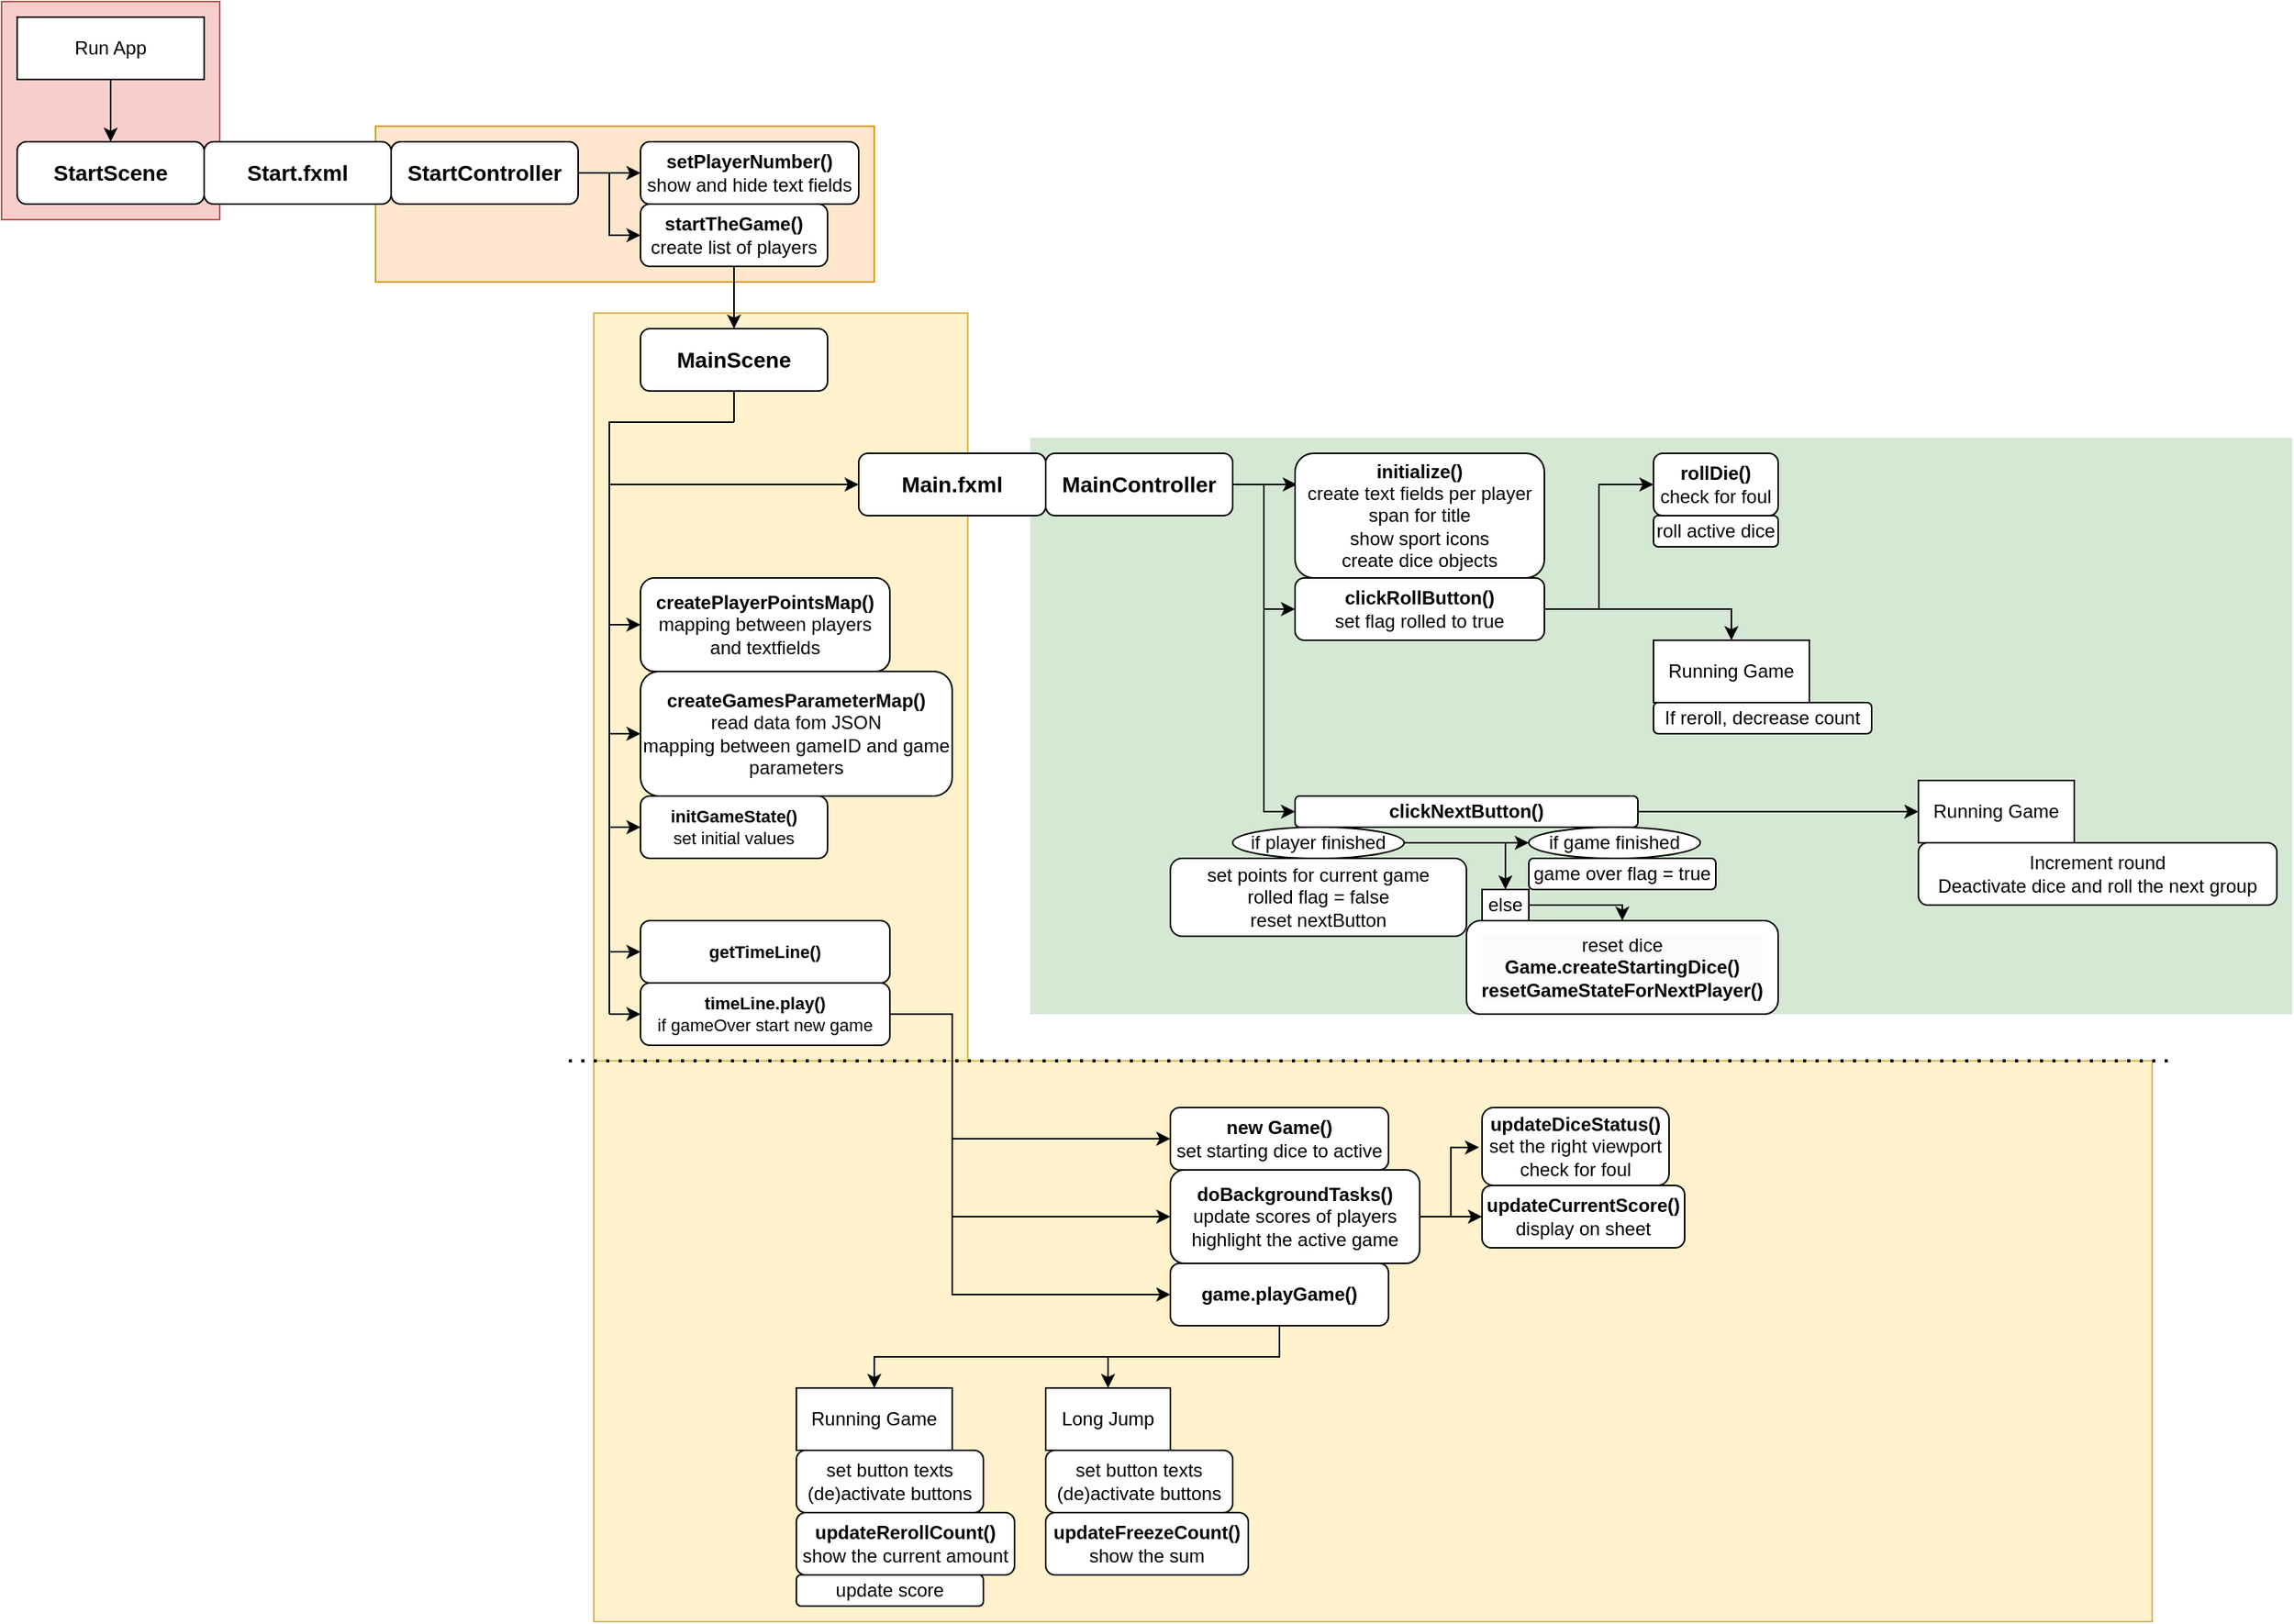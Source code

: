 <mxfile version="26.1.1">
  <diagram name="Seite-1" id="6Vc0wBuFbJIlMPBw90Qt">
    <mxGraphModel dx="925" dy="1714" grid="1" gridSize="10" guides="1" tooltips="1" connect="1" arrows="1" fold="1" page="1" pageScale="1" pageWidth="827" pageHeight="1169" math="0" shadow="0">
      <root>
        <mxCell id="0" />
        <mxCell id="1" parent="0" />
        <mxCell id="GKB8aEZ42a6z1bWmPTmd-26" value="" style="whiteSpace=wrap;html=1;strokeColor=#d6b656;fillColor=#fff2cc;" vertex="1" parent="1">
          <mxGeometry x="410" y="670" width="1000" height="360" as="geometry" />
        </mxCell>
        <mxCell id="GKB8aEZ42a6z1bWmPTmd-24" value="" style="rounded=0;whiteSpace=wrap;html=1;strokeColor=none;fillColor=#d5e8d4;" vertex="1" parent="1">
          <mxGeometry x="690" y="270" width="810" height="370" as="geometry" />
        </mxCell>
        <mxCell id="GKB8aEZ42a6z1bWmPTmd-23" value="" style="rounded=0;whiteSpace=wrap;html=1;strokeColor=#d79b00;fillColor=#ffe6cc;" vertex="1" parent="1">
          <mxGeometry x="270" y="70" width="320" height="100" as="geometry" />
        </mxCell>
        <mxCell id="GKB8aEZ42a6z1bWmPTmd-22" value="" style="whiteSpace=wrap;html=1;strokeColor=#d6b656;fillColor=#fff2cc;" vertex="1" parent="1">
          <mxGeometry x="410" y="190" width="240" height="480" as="geometry" />
        </mxCell>
        <mxCell id="GKB8aEZ42a6z1bWmPTmd-21" value="" style="whiteSpace=wrap;html=1;aspect=fixed;strokeColor=#b85450;fillColor=#f8cecc;" vertex="1" parent="1">
          <mxGeometry x="30" y="-10" width="140" height="140" as="geometry" />
        </mxCell>
        <mxCell id="WrUHhJQltbGNESHBkqDn-20" style="edgeStyle=orthogonalEdgeStyle;rounded=0;orthogonalLoop=1;jettySize=auto;html=1;exitX=0.5;exitY=1;exitDx=0;exitDy=0;entryX=0.5;entryY=0;entryDx=0;entryDy=0;" parent="1" source="WrUHhJQltbGNESHBkqDn-2" target="WrUHhJQltbGNESHBkqDn-3" edge="1">
          <mxGeometry relative="1" as="geometry" />
        </mxCell>
        <mxCell id="WrUHhJQltbGNESHBkqDn-2" value="Run App" style="rounded=0;whiteSpace=wrap;html=1;" parent="1" vertex="1">
          <mxGeometry x="40" width="120" height="40" as="geometry" />
        </mxCell>
        <mxCell id="WrUHhJQltbGNESHBkqDn-3" value="&lt;h3&gt;StartScene&lt;/h3&gt;" style="rounded=1;whiteSpace=wrap;html=1;" parent="1" vertex="1">
          <mxGeometry x="40" y="80" width="120" height="40" as="geometry" />
        </mxCell>
        <mxCell id="WrUHhJQltbGNESHBkqDn-4" value="&lt;h3&gt;Start.fxml&lt;/h3&gt;" style="rounded=1;whiteSpace=wrap;html=1;" parent="1" vertex="1">
          <mxGeometry x="160" y="80" width="120" height="40" as="geometry" />
        </mxCell>
        <mxCell id="WrUHhJQltbGNESHBkqDn-51" style="edgeStyle=orthogonalEdgeStyle;rounded=0;orthogonalLoop=1;jettySize=auto;html=1;exitX=1;exitY=0.5;exitDx=0;exitDy=0;entryX=0;entryY=0.5;entryDx=0;entryDy=0;" parent="1" source="WrUHhJQltbGNESHBkqDn-12" target="WrUHhJQltbGNESHBkqDn-17" edge="1">
          <mxGeometry relative="1" as="geometry" />
        </mxCell>
        <mxCell id="WrUHhJQltbGNESHBkqDn-52" style="edgeStyle=orthogonalEdgeStyle;rounded=0;orthogonalLoop=1;jettySize=auto;html=1;exitX=1;exitY=0.5;exitDx=0;exitDy=0;entryX=0;entryY=0.5;entryDx=0;entryDy=0;" parent="1" source="WrUHhJQltbGNESHBkqDn-12" target="WrUHhJQltbGNESHBkqDn-16" edge="1">
          <mxGeometry relative="1" as="geometry" />
        </mxCell>
        <mxCell id="WrUHhJQltbGNESHBkqDn-12" value="&lt;h3&gt;StartController&lt;/h3&gt;" style="rounded=1;whiteSpace=wrap;html=1;" parent="1" vertex="1">
          <mxGeometry x="280" y="80" width="120" height="40" as="geometry" />
        </mxCell>
        <mxCell id="WrUHhJQltbGNESHBkqDn-21" style="edgeStyle=orthogonalEdgeStyle;rounded=0;orthogonalLoop=1;jettySize=auto;html=1;exitX=0.5;exitY=1;exitDx=0;exitDy=0;entryX=0.5;entryY=0;entryDx=0;entryDy=0;" parent="1" source="WrUHhJQltbGNESHBkqDn-16" target="WrUHhJQltbGNESHBkqDn-18" edge="1">
          <mxGeometry relative="1" as="geometry" />
        </mxCell>
        <mxCell id="WrUHhJQltbGNESHBkqDn-16" value="&lt;b&gt;startTheGame()&lt;/b&gt;&lt;div&gt;create list of players&lt;/div&gt;" style="rounded=1;whiteSpace=wrap;html=1;" parent="1" vertex="1">
          <mxGeometry x="440" y="120" width="120" height="40" as="geometry" />
        </mxCell>
        <mxCell id="WrUHhJQltbGNESHBkqDn-17" value="&lt;b&gt;setPlayerNumber()&lt;/b&gt;&lt;div&gt;show and hide text fields&lt;/div&gt;" style="rounded=1;whiteSpace=wrap;html=1;" parent="1" vertex="1">
          <mxGeometry x="440" y="80" width="140" height="40" as="geometry" />
        </mxCell>
        <mxCell id="WrUHhJQltbGNESHBkqDn-18" value="&lt;h3&gt;MainScene&lt;/h3&gt;" style="rounded=1;whiteSpace=wrap;html=1;" parent="1" vertex="1">
          <mxGeometry x="440" y="200" width="120" height="40" as="geometry" />
        </mxCell>
        <mxCell id="WrUHhJQltbGNESHBkqDn-23" value="&lt;h3&gt;Main.fxml&lt;/h3&gt;" style="rounded=1;whiteSpace=wrap;html=1;" parent="1" vertex="1">
          <mxGeometry x="580" y="280" width="120" height="40" as="geometry" />
        </mxCell>
        <mxCell id="WrUHhJQltbGNESHBkqDn-44" style="edgeStyle=orthogonalEdgeStyle;rounded=0;orthogonalLoop=1;jettySize=auto;html=1;exitX=1;exitY=0.5;exitDx=0;exitDy=0;" parent="1" source="WrUHhJQltbGNESHBkqDn-27" edge="1">
          <mxGeometry relative="1" as="geometry">
            <mxPoint x="861.2" y="300.034" as="targetPoint" />
          </mxGeometry>
        </mxCell>
        <mxCell id="WrUHhJQltbGNESHBkqDn-47" style="edgeStyle=orthogonalEdgeStyle;rounded=0;orthogonalLoop=1;jettySize=auto;html=1;exitX=1;exitY=0.5;exitDx=0;exitDy=0;entryX=0;entryY=0.5;entryDx=0;entryDy=0;" parent="1" source="WrUHhJQltbGNESHBkqDn-27" target="WrUHhJQltbGNESHBkqDn-46" edge="1">
          <mxGeometry relative="1" as="geometry" />
        </mxCell>
        <mxCell id="GKB8aEZ42a6z1bWmPTmd-2" style="edgeStyle=orthogonalEdgeStyle;rounded=0;orthogonalLoop=1;jettySize=auto;html=1;entryX=0;entryY=0.5;entryDx=0;entryDy=0;" edge="1" parent="1" source="WrUHhJQltbGNESHBkqDn-27" target="GKB8aEZ42a6z1bWmPTmd-1">
          <mxGeometry relative="1" as="geometry" />
        </mxCell>
        <mxCell id="WrUHhJQltbGNESHBkqDn-27" value="&lt;h3&gt;MainController&lt;/h3&gt;" style="rounded=1;whiteSpace=wrap;html=1;" parent="1" vertex="1">
          <mxGeometry x="700" y="280" width="120" height="40" as="geometry" />
        </mxCell>
        <mxCell id="WrUHhJQltbGNESHBkqDn-28" value="&lt;font style=&quot;font-size: 12px;&quot;&gt;createPlayerPointsMap()&lt;/font&gt;&lt;div&gt;&lt;span style=&quot;font-weight: normal;&quot;&gt;&lt;font style=&quot;font-size: 12px;&quot;&gt;mapping between players and textfields&lt;/font&gt;&lt;/span&gt;&lt;/div&gt;" style="rounded=1;whiteSpace=wrap;html=1;fontSize=11;fontStyle=1" parent="1" vertex="1">
          <mxGeometry x="440" y="360" width="160" height="60" as="geometry" />
        </mxCell>
        <mxCell id="WrUHhJQltbGNESHBkqDn-29" value="createGamesParameterMap()&lt;div&gt;&lt;span style=&quot;font-weight: normal;&quot;&gt;read data fom JSON&lt;/span&gt;&lt;/div&gt;&lt;div&gt;&lt;span style=&quot;font-weight: normal;&quot;&gt;mapping between gameID and game parameters&lt;/span&gt;&lt;/div&gt;" style="rounded=1;whiteSpace=wrap;html=1;fontSize=12;fontStyle=1" parent="1" vertex="1">
          <mxGeometry x="440" y="420" width="200" height="80" as="geometry" />
        </mxCell>
        <mxCell id="WrUHhJQltbGNESHBkqDn-30" value="initGameState()&lt;div&gt;&lt;span style=&quot;font-weight: normal;&quot;&gt;set initial values&lt;/span&gt;&lt;/div&gt;" style="rounded=1;whiteSpace=wrap;html=1;fontSize=11;fontStyle=1" parent="1" vertex="1">
          <mxGeometry x="440" y="500" width="120" height="40" as="geometry" />
        </mxCell>
        <mxCell id="WrUHhJQltbGNESHBkqDn-31" value="" style="endArrow=classic;html=1;rounded=0;entryX=0;entryY=0.5;entryDx=0;entryDy=0;" parent="1" target="WrUHhJQltbGNESHBkqDn-30" edge="1">
          <mxGeometry width="50" height="50" relative="1" as="geometry">
            <mxPoint x="500" y="260" as="sourcePoint" />
            <mxPoint x="440" y="500" as="targetPoint" />
            <Array as="points">
              <mxPoint x="420" y="260" />
              <mxPoint x="420" y="520" />
            </Array>
          </mxGeometry>
        </mxCell>
        <mxCell id="WrUHhJQltbGNESHBkqDn-33" value="" style="endArrow=classic;html=1;rounded=0;entryX=0;entryY=0.5;entryDx=0;entryDy=0;" parent="1" target="WrUHhJQltbGNESHBkqDn-28" edge="1">
          <mxGeometry width="50" height="50" relative="1" as="geometry">
            <mxPoint x="420" y="390" as="sourcePoint" />
            <mxPoint x="470" y="290" as="targetPoint" />
          </mxGeometry>
        </mxCell>
        <mxCell id="WrUHhJQltbGNESHBkqDn-35" value="getTimeLine()" style="rounded=1;whiteSpace=wrap;html=1;fontSize=11;fontStyle=1" parent="1" vertex="1">
          <mxGeometry x="440" y="580" width="160" height="40" as="geometry" />
        </mxCell>
        <mxCell id="WrUHhJQltbGNESHBkqDn-65" style="edgeStyle=orthogonalEdgeStyle;rounded=0;orthogonalLoop=1;jettySize=auto;html=1;entryX=0;entryY=0.5;entryDx=0;entryDy=0;exitX=1;exitY=0.5;exitDx=0;exitDy=0;" parent="1" source="WrUHhJQltbGNESHBkqDn-36" target="WrUHhJQltbGNESHBkqDn-55" edge="1">
          <mxGeometry relative="1" as="geometry">
            <mxPoint x="600" y="680" as="sourcePoint" />
            <Array as="points">
              <mxPoint x="640" y="640" />
              <mxPoint x="640" y="720" />
            </Array>
          </mxGeometry>
        </mxCell>
        <mxCell id="WrUHhJQltbGNESHBkqDn-66" style="edgeStyle=orthogonalEdgeStyle;rounded=0;orthogonalLoop=1;jettySize=auto;html=1;entryX=0;entryY=0.5;entryDx=0;entryDy=0;exitX=1;exitY=0.5;exitDx=0;exitDy=0;" parent="1" source="WrUHhJQltbGNESHBkqDn-36" target="WrUHhJQltbGNESHBkqDn-53" edge="1">
          <mxGeometry relative="1" as="geometry">
            <mxPoint x="600" y="680" as="sourcePoint" />
            <Array as="points">
              <mxPoint x="640" y="640" />
              <mxPoint x="640" y="770" />
            </Array>
          </mxGeometry>
        </mxCell>
        <mxCell id="WrUHhJQltbGNESHBkqDn-67" style="edgeStyle=orthogonalEdgeStyle;rounded=0;orthogonalLoop=1;jettySize=auto;html=1;entryX=0;entryY=0.5;entryDx=0;entryDy=0;exitX=1;exitY=0.5;exitDx=0;exitDy=0;" parent="1" source="WrUHhJQltbGNESHBkqDn-36" target="WrUHhJQltbGNESHBkqDn-58" edge="1">
          <mxGeometry relative="1" as="geometry">
            <mxPoint x="600" y="680" as="sourcePoint" />
            <Array as="points">
              <mxPoint x="640" y="640" />
              <mxPoint x="640" y="820" />
            </Array>
          </mxGeometry>
        </mxCell>
        <mxCell id="WrUHhJQltbGNESHBkqDn-36" value="timeLine.play()&lt;div&gt;&lt;span style=&quot;font-weight: 400;&quot;&gt;if gameOver start new game&lt;/span&gt;&lt;/div&gt;" style="rounded=1;whiteSpace=wrap;html=1;fontSize=11;fontStyle=1" parent="1" vertex="1">
          <mxGeometry x="440" y="620" width="160" height="40" as="geometry" />
        </mxCell>
        <mxCell id="WrUHhJQltbGNESHBkqDn-37" value="" style="endArrow=none;html=1;rounded=0;" parent="1" edge="1">
          <mxGeometry width="50" height="50" relative="1" as="geometry">
            <mxPoint x="420" y="640" as="sourcePoint" />
            <mxPoint x="420" y="520" as="targetPoint" />
          </mxGeometry>
        </mxCell>
        <mxCell id="WrUHhJQltbGNESHBkqDn-38" value="" style="endArrow=classic;html=1;rounded=0;entryX=0;entryY=0.5;entryDx=0;entryDy=0;" parent="1" target="WrUHhJQltbGNESHBkqDn-36" edge="1">
          <mxGeometry width="50" height="50" relative="1" as="geometry">
            <mxPoint x="420" y="640" as="sourcePoint" />
            <mxPoint x="450" y="450" as="targetPoint" />
          </mxGeometry>
        </mxCell>
        <mxCell id="WrUHhJQltbGNESHBkqDn-39" value="" style="endArrow=classic;html=1;rounded=0;entryX=0;entryY=0.5;entryDx=0;entryDy=0;" parent="1" target="WrUHhJQltbGNESHBkqDn-35" edge="1">
          <mxGeometry width="50" height="50" relative="1" as="geometry">
            <mxPoint x="420" y="600" as="sourcePoint" />
            <mxPoint x="460" y="460" as="targetPoint" />
          </mxGeometry>
        </mxCell>
        <mxCell id="WrUHhJQltbGNESHBkqDn-40" value="" style="endArrow=classic;html=1;rounded=0;entryX=0;entryY=0.5;entryDx=0;entryDy=0;" parent="1" target="WrUHhJQltbGNESHBkqDn-23" edge="1">
          <mxGeometry width="50" height="50" relative="1" as="geometry">
            <mxPoint x="420" y="300" as="sourcePoint" />
            <mxPoint x="450" y="350" as="targetPoint" />
          </mxGeometry>
        </mxCell>
        <mxCell id="WrUHhJQltbGNESHBkqDn-41" value="" style="endArrow=none;html=1;rounded=0;entryX=0.5;entryY=1;entryDx=0;entryDy=0;" parent="1" target="WrUHhJQltbGNESHBkqDn-18" edge="1">
          <mxGeometry width="50" height="50" relative="1" as="geometry">
            <mxPoint x="500" y="260" as="sourcePoint" />
            <mxPoint x="620" y="240.0" as="targetPoint" />
            <Array as="points" />
          </mxGeometry>
        </mxCell>
        <mxCell id="WrUHhJQltbGNESHBkqDn-45" value="&lt;b&gt;initialize()&lt;/b&gt;&lt;br&gt;create text fields per player&lt;br&gt;span for title&lt;br&gt;show sport icons&lt;div&gt;create dice objects&lt;/div&gt;" style="rounded=1;whiteSpace=wrap;html=1;spacing=0;" parent="1" vertex="1">
          <mxGeometry x="860" y="280" width="160" height="80" as="geometry" />
        </mxCell>
        <mxCell id="WrUHhJQltbGNESHBkqDn-74" style="edgeStyle=orthogonalEdgeStyle;rounded=0;orthogonalLoop=1;jettySize=auto;html=1;entryX=0.5;entryY=0;entryDx=0;entryDy=0;" parent="1" source="WrUHhJQltbGNESHBkqDn-46" target="WrUHhJQltbGNESHBkqDn-72" edge="1">
          <mxGeometry relative="1" as="geometry" />
        </mxCell>
        <mxCell id="WrUHhJQltbGNESHBkqDn-95" style="edgeStyle=orthogonalEdgeStyle;rounded=0;orthogonalLoop=1;jettySize=auto;html=1;entryX=0;entryY=0.5;entryDx=0;entryDy=0;" parent="1" source="WrUHhJQltbGNESHBkqDn-46" target="WrUHhJQltbGNESHBkqDn-96" edge="1">
          <mxGeometry relative="1" as="geometry" />
        </mxCell>
        <mxCell id="WrUHhJQltbGNESHBkqDn-46" value="&lt;b&gt;clickRollButton()&lt;/b&gt;&lt;br&gt;set flag rolled to true" style="rounded=1;whiteSpace=wrap;html=1;spacing=0;" parent="1" vertex="1">
          <mxGeometry x="860" y="360" width="160" height="40" as="geometry" />
        </mxCell>
        <mxCell id="WrUHhJQltbGNESHBkqDn-50" value="" style="endArrow=classic;html=1;rounded=0;entryX=0;entryY=0.5;entryDx=0;entryDy=0;" parent="1" target="WrUHhJQltbGNESHBkqDn-29" edge="1">
          <mxGeometry width="50" height="50" relative="1" as="geometry">
            <mxPoint x="420" y="460" as="sourcePoint" />
            <mxPoint x="450" y="570" as="targetPoint" />
          </mxGeometry>
        </mxCell>
        <mxCell id="WrUHhJQltbGNESHBkqDn-100" style="edgeStyle=orthogonalEdgeStyle;rounded=0;orthogonalLoop=1;jettySize=auto;html=1;entryX=0;entryY=0.5;entryDx=0;entryDy=0;" parent="1" source="WrUHhJQltbGNESHBkqDn-53" target="WrUHhJQltbGNESHBkqDn-97" edge="1">
          <mxGeometry relative="1" as="geometry" />
        </mxCell>
        <mxCell id="WrUHhJQltbGNESHBkqDn-53" value="doBackgroundTasks()&lt;div&gt;&lt;span style=&quot;font-weight: 400;&quot;&gt;update scores of players&lt;/span&gt;&lt;/div&gt;&lt;div&gt;&lt;span style=&quot;font-weight: 400;&quot;&gt;highlight the active game&lt;/span&gt;&lt;/div&gt;" style="rounded=1;whiteSpace=wrap;html=1;fontStyle=1" parent="1" vertex="1">
          <mxGeometry x="780" y="740" width="160" height="60" as="geometry" />
        </mxCell>
        <mxCell id="WrUHhJQltbGNESHBkqDn-55" value="new Game()&lt;div&gt;&lt;span style=&quot;font-weight: normal;&quot;&gt;set starting dice to active&lt;/span&gt;&lt;/div&gt;" style="rounded=1;whiteSpace=wrap;html=1;fontStyle=1" parent="1" vertex="1">
          <mxGeometry x="780" y="700" width="140" height="40" as="geometry" />
        </mxCell>
        <mxCell id="WrUHhJQltbGNESHBkqDn-82" style="edgeStyle=orthogonalEdgeStyle;rounded=0;orthogonalLoop=1;jettySize=auto;html=1;entryX=0.5;entryY=0;entryDx=0;entryDy=0;" parent="1" source="WrUHhJQltbGNESHBkqDn-58" target="WrUHhJQltbGNESHBkqDn-71" edge="1">
          <mxGeometry relative="1" as="geometry">
            <Array as="points">
              <mxPoint x="850" y="860" />
              <mxPoint x="590" y="860" />
            </Array>
          </mxGeometry>
        </mxCell>
        <mxCell id="GKB8aEZ42a6z1bWmPTmd-29" style="edgeStyle=orthogonalEdgeStyle;rounded=0;orthogonalLoop=1;jettySize=auto;html=1;entryX=0.5;entryY=0;entryDx=0;entryDy=0;" edge="1" parent="1" source="WrUHhJQltbGNESHBkqDn-58" target="GKB8aEZ42a6z1bWmPTmd-28">
          <mxGeometry relative="1" as="geometry" />
        </mxCell>
        <mxCell id="WrUHhJQltbGNESHBkqDn-58" value="game.playGame()" style="rounded=1;whiteSpace=wrap;html=1;fontStyle=1" parent="1" vertex="1">
          <mxGeometry x="780" y="800" width="140" height="40" as="geometry" />
        </mxCell>
        <mxCell id="WrUHhJQltbGNESHBkqDn-60" value="&lt;b&gt;updateDiceStatus()&lt;/b&gt;&lt;div&gt;set the right viewport&lt;/div&gt;&lt;div&gt;check for foul&lt;/div&gt;" style="rounded=1;whiteSpace=wrap;html=1;" parent="1" vertex="1">
          <mxGeometry x="980" y="700" width="120" height="50" as="geometry" />
        </mxCell>
        <mxCell id="WrUHhJQltbGNESHBkqDn-71" value="Running Game" style="rounded=0;whiteSpace=wrap;html=1;" parent="1" vertex="1">
          <mxGeometry x="540" y="880" width="100" height="40" as="geometry" />
        </mxCell>
        <mxCell id="WrUHhJQltbGNESHBkqDn-72" value="Running Game" style="rounded=0;whiteSpace=wrap;html=1;" parent="1" vertex="1">
          <mxGeometry x="1090" y="400" width="100" height="40" as="geometry" />
        </mxCell>
        <mxCell id="WrUHhJQltbGNESHBkqDn-76" value="If reroll, decrease count" style="rounded=1;whiteSpace=wrap;html=1;" parent="1" vertex="1">
          <mxGeometry x="1090" y="440" width="140" height="20" as="geometry" />
        </mxCell>
        <mxCell id="WrUHhJQltbGNESHBkqDn-89" value="&lt;b&gt;updateRerollCount()&lt;/b&gt;&lt;div&gt;show the current amount&lt;/div&gt;" style="rounded=1;whiteSpace=wrap;html=1;" parent="1" vertex="1">
          <mxGeometry x="540" y="960" width="140" height="40" as="geometry" />
        </mxCell>
        <mxCell id="WrUHhJQltbGNESHBkqDn-92" value="roll active dice" style="rounded=1;whiteSpace=wrap;html=1;" parent="1" vertex="1">
          <mxGeometry x="1090" y="320" width="80" height="20" as="geometry" />
        </mxCell>
        <mxCell id="WrUHhJQltbGNESHBkqDn-96" value="&lt;b&gt;rollDie()&lt;/b&gt;&lt;div&gt;check for foul&lt;/div&gt;" style="rounded=1;whiteSpace=wrap;html=1;" parent="1" vertex="1">
          <mxGeometry x="1090" y="280" width="80" height="40" as="geometry" />
        </mxCell>
        <mxCell id="WrUHhJQltbGNESHBkqDn-97" value="&lt;b&gt;updateCurrentScore()&lt;/b&gt;&lt;div&gt;display on sheet&lt;/div&gt;" style="rounded=1;whiteSpace=wrap;html=1;" parent="1" vertex="1">
          <mxGeometry x="980" y="750" width="130" height="40" as="geometry" />
        </mxCell>
        <mxCell id="WrUHhJQltbGNESHBkqDn-98" style="edgeStyle=orthogonalEdgeStyle;rounded=0;orthogonalLoop=1;jettySize=auto;html=1;entryX=-0.016;entryY=0.511;entryDx=0;entryDy=0;entryPerimeter=0;" parent="1" source="WrUHhJQltbGNESHBkqDn-53" target="WrUHhJQltbGNESHBkqDn-60" edge="1">
          <mxGeometry relative="1" as="geometry" />
        </mxCell>
        <mxCell id="WrUHhJQltbGNESHBkqDn-105" value="update score" style="rounded=1;whiteSpace=wrap;html=1;" parent="1" vertex="1">
          <mxGeometry x="540" y="1000" width="120" height="20" as="geometry" />
        </mxCell>
        <mxCell id="GKB8aEZ42a6z1bWmPTmd-9" style="edgeStyle=orthogonalEdgeStyle;rounded=0;orthogonalLoop=1;jettySize=auto;html=1;entryX=0;entryY=0.5;entryDx=0;entryDy=0;" edge="1" parent="1" source="GKB8aEZ42a6z1bWmPTmd-1" target="GKB8aEZ42a6z1bWmPTmd-4">
          <mxGeometry relative="1" as="geometry" />
        </mxCell>
        <mxCell id="GKB8aEZ42a6z1bWmPTmd-1" value="&lt;b&gt;clickNextButton()&lt;/b&gt;" style="rounded=1;whiteSpace=wrap;html=1;spacing=0;" vertex="1" parent="1">
          <mxGeometry x="860" y="500" width="220" height="20" as="geometry" />
        </mxCell>
        <mxCell id="GKB8aEZ42a6z1bWmPTmd-4" value="Running Game" style="rounded=0;whiteSpace=wrap;html=1;" vertex="1" parent="1">
          <mxGeometry x="1260" y="490" width="100" height="40" as="geometry" />
        </mxCell>
        <mxCell id="GKB8aEZ42a6z1bWmPTmd-8" value="Increment round&lt;br&gt;Deactivate dice and roll the next group" style="rounded=1;whiteSpace=wrap;html=1;" vertex="1" parent="1">
          <mxGeometry x="1260" y="530" width="230" height="40" as="geometry" />
        </mxCell>
        <mxCell id="GKB8aEZ42a6z1bWmPTmd-15" style="edgeStyle=orthogonalEdgeStyle;rounded=0;orthogonalLoop=1;jettySize=auto;html=1;exitX=1;exitY=0.5;exitDx=0;exitDy=0;entryX=0;entryY=0.5;entryDx=0;entryDy=0;" edge="1" parent="1" source="GKB8aEZ42a6z1bWmPTmd-11" target="GKB8aEZ42a6z1bWmPTmd-12">
          <mxGeometry relative="1" as="geometry" />
        </mxCell>
        <mxCell id="GKB8aEZ42a6z1bWmPTmd-11" value="if player finished" style="ellipse;whiteSpace=wrap;html=1;" vertex="1" parent="1">
          <mxGeometry x="820" y="520" width="110" height="20" as="geometry" />
        </mxCell>
        <mxCell id="GKB8aEZ42a6z1bWmPTmd-12" value="if game finished" style="ellipse;whiteSpace=wrap;html=1;" vertex="1" parent="1">
          <mxGeometry x="1010" y="520" width="110" height="20" as="geometry" />
        </mxCell>
        <mxCell id="GKB8aEZ42a6z1bWmPTmd-13" value="set points for current game&lt;div&gt;rolled flag = false&lt;/div&gt;&lt;div&gt;reset nextButton&lt;/div&gt;" style="rounded=1;whiteSpace=wrap;html=1;" vertex="1" parent="1">
          <mxGeometry x="780" y="540" width="190" height="50" as="geometry" />
        </mxCell>
        <mxCell id="GKB8aEZ42a6z1bWmPTmd-14" value="&lt;div&gt;game over flag = true&lt;/div&gt;" style="rounded=1;whiteSpace=wrap;html=1;" vertex="1" parent="1">
          <mxGeometry x="1010" y="540" width="120" height="20" as="geometry" />
        </mxCell>
        <mxCell id="GKB8aEZ42a6z1bWmPTmd-16" value="&lt;div style=&quot;forced-color-adjust: none; color: rgb(0, 0, 0); font-family: Helvetica; font-size: 12px; font-style: normal; font-variant-ligatures: normal; font-variant-caps: normal; font-weight: 400; letter-spacing: normal; orphans: 2; text-align: center; text-indent: 0px; text-transform: none; widows: 2; word-spacing: 0px; -webkit-text-stroke-width: 0px; white-space: normal; background-color: rgb(251, 251, 251); text-decoration-thickness: initial; text-decoration-style: initial; text-decoration-color: initial;&quot;&gt;reset dice&lt;/div&gt;&lt;div style=&quot;forced-color-adjust: none; color: rgb(0, 0, 0); font-family: Helvetica; font-size: 12px; font-style: normal; font-variant-ligatures: normal; font-variant-caps: normal; letter-spacing: normal; orphans: 2; text-align: center; text-indent: 0px; text-transform: none; widows: 2; word-spacing: 0px; -webkit-text-stroke-width: 0px; white-space: normal; background-color: rgb(251, 251, 251); text-decoration-thickness: initial; text-decoration-style: initial; text-decoration-color: initial;&quot;&gt;&lt;b&gt;Game.createStartingDice()&lt;/b&gt;&lt;/div&gt;&lt;div style=&quot;forced-color-adjust: none; color: rgb(0, 0, 0); font-family: Helvetica; font-size: 12px; font-style: normal; font-variant-ligatures: normal; font-variant-caps: normal; font-weight: 400; letter-spacing: normal; orphans: 2; text-align: center; text-indent: 0px; text-transform: none; widows: 2; word-spacing: 0px; -webkit-text-stroke-width: 0px; white-space: normal; background-color: rgb(251, 251, 251); text-decoration-thickness: initial; text-decoration-style: initial; text-decoration-color: initial;&quot;&gt;&lt;b style=&quot;forced-color-adjust: none;&quot;&gt;resetGameStateForNextPlayer()&lt;/b&gt;&lt;/div&gt;" style="rounded=1;whiteSpace=wrap;html=1;" vertex="1" parent="1">
          <mxGeometry x="970" y="580" width="200" height="60" as="geometry" />
        </mxCell>
        <mxCell id="GKB8aEZ42a6z1bWmPTmd-17" value="" style="endArrow=classic;html=1;rounded=0;entryX=0.5;entryY=0;entryDx=0;entryDy=0;" edge="1" parent="1" source="GKB8aEZ42a6z1bWmPTmd-19" target="GKB8aEZ42a6z1bWmPTmd-16">
          <mxGeometry width="50" height="50" relative="1" as="geometry">
            <mxPoint x="981.2" y="530" as="sourcePoint" />
            <mxPoint x="981.2" y="540" as="targetPoint" />
            <Array as="points">
              <mxPoint x="1070" y="570" />
            </Array>
          </mxGeometry>
        </mxCell>
        <mxCell id="GKB8aEZ42a6z1bWmPTmd-20" value="" style="endArrow=classic;html=1;rounded=0;entryX=0.5;entryY=0;entryDx=0;entryDy=0;" edge="1" parent="1" target="GKB8aEZ42a6z1bWmPTmd-19">
          <mxGeometry width="50" height="50" relative="1" as="geometry">
            <mxPoint x="995" y="530" as="sourcePoint" />
            <mxPoint x="1066.2" y="580" as="targetPoint" />
            <Array as="points" />
          </mxGeometry>
        </mxCell>
        <mxCell id="GKB8aEZ42a6z1bWmPTmd-19" value="else" style="text;html=1;align=center;verticalAlign=middle;whiteSpace=wrap;rounded=0;fillColor=default;strokeColor=default;" vertex="1" parent="1">
          <mxGeometry x="980" y="560" width="30" height="20" as="geometry" />
        </mxCell>
        <mxCell id="WrUHhJQltbGNESHBkqDn-63" value="" style="endArrow=none;dashed=1;html=1;dashPattern=1 3;strokeWidth=2;rounded=0;" parent="1" edge="1">
          <mxGeometry width="50" height="50" relative="1" as="geometry">
            <mxPoint x="1420" y="670" as="sourcePoint" />
            <mxPoint x="390" y="670" as="targetPoint" />
          </mxGeometry>
        </mxCell>
        <mxCell id="GKB8aEZ42a6z1bWmPTmd-28" value="Long Jump" style="rounded=0;whiteSpace=wrap;html=1;" vertex="1" parent="1">
          <mxGeometry x="700" y="880" width="80" height="40" as="geometry" />
        </mxCell>
        <mxCell id="GKB8aEZ42a6z1bWmPTmd-30" value="set button texts&lt;div&gt;(de)activate buttons&lt;/div&gt;" style="rounded=1;whiteSpace=wrap;html=1;" vertex="1" parent="1">
          <mxGeometry x="700" y="920" width="120" height="40" as="geometry" />
        </mxCell>
        <mxCell id="GKB8aEZ42a6z1bWmPTmd-31" value="set button texts&lt;div&gt;(de)activate buttons&lt;/div&gt;" style="rounded=1;whiteSpace=wrap;html=1;" vertex="1" parent="1">
          <mxGeometry x="540" y="920" width="120" height="40" as="geometry" />
        </mxCell>
        <mxCell id="GKB8aEZ42a6z1bWmPTmd-32" value="&lt;div&gt;&lt;b&gt;updateFreezeCount()&lt;/b&gt;&lt;/div&gt;&lt;div&gt;show the sum&lt;/div&gt;" style="rounded=1;whiteSpace=wrap;html=1;" vertex="1" parent="1">
          <mxGeometry x="700" y="960" width="130" height="40" as="geometry" />
        </mxCell>
      </root>
    </mxGraphModel>
  </diagram>
</mxfile>
